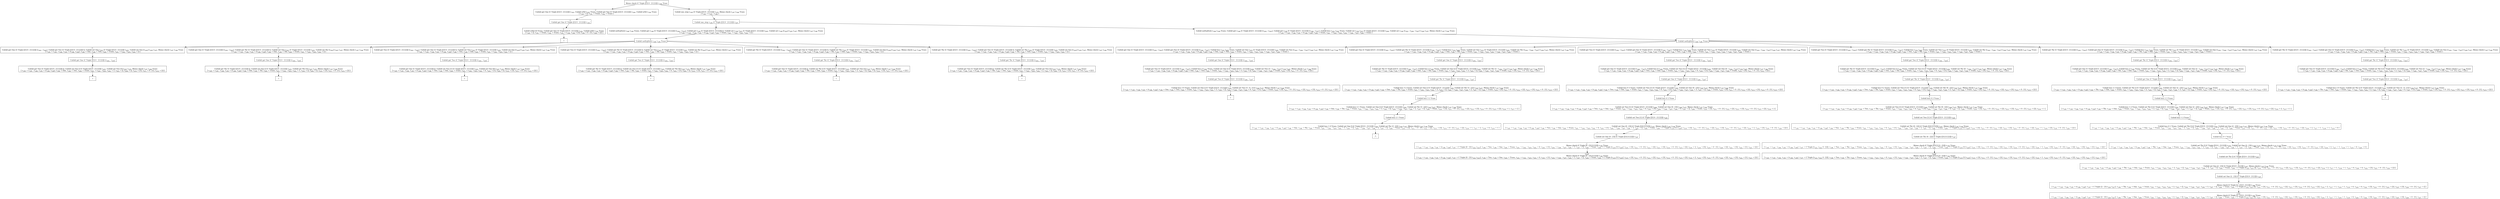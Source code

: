 digraph {
    graph [rankdir=TB
          ,bgcolor=transparent];
    node [shape=box
         ,fillcolor=white
         ,style=filled];
    0 [label=<O <BR/> Memo check (C Triple [[3] 0 : [1] [2]]) v<SUB>165</SUB> Trueo>];
    1 [label=<C <BR/> Unfold get One (C Triple [[3] 0 : [1] [2]]) v<SUB>193</SUB>, Unfold isNil v<SUB>193</SUB> Trueo, Unfold get Two (C Triple [[3] 0 : [1] [2]]) v<SUB>194</SUB>, Unfold isNil v<SUB>194</SUB> Trueo <BR/>  [ v<SUB>165</SUB> &rarr; [], v<SUB>191</SUB> &rarr; Trueo, v<SUB>192</SUB> &rarr; Trueo ] >];
    2 [label=<C <BR/> Unfold one_step v<SUB>195</SUB> (C Triple [[3] 0 : [1] [2]]) v<SUB>197</SUB>, Memo check v<SUB>197</SUB> v<SUB>196</SUB> Trueo <BR/>  [ v<SUB>165</SUB> &rarr; v<SUB>195</SUB> : v<SUB>196</SUB> ] >];
    3 [label=<O <BR/> Unfold get One (C Triple [[3] 0 : [1] [2]]) v<SUB>193</SUB>>];
    4 [label=<C <BR/> Unfold isNil [3] Trueo, Unfold get Two (C Triple [[3] 0 : [1] [2]]) v<SUB>194</SUB>, Unfold isNil v<SUB>194</SUB> Trueo <BR/>  [ v<SUB>165</SUB> &rarr; [], v<SUB>191</SUB> &rarr; Trueo, v<SUB>192</SUB> &rarr; Trueo, v<SUB>193</SUB> &rarr; v<SUB>198</SUB>, v<SUB>198</SUB> &rarr; [3], v<SUB>199</SUB> &rarr; 0 : [1], v<SUB>200</SUB> &rarr; [2] ] >];
    5 [label=<_|_>];
    6 [label=<O <BR/> Unfold one_step v<SUB>195</SUB> (C Triple [[3] 0 : [1] [2]]) v<SUB>197</SUB>>];
    7 [label=<C <BR/> Unfold notEqStick v<SUB>198</SUB> v<SUB>199</SUB> Trueo, Unfold get v<SUB>198</SUB> (C Triple [[3] 0 : [1] [2]]) (v<SUB>202</SUB> : v<SUB>203</SUB>), Unfold get v<SUB>199</SUB> (C Triple [[3] 0 : [1] [2]]) [], Unfold set v<SUB>198</SUB> v<SUB>203</SUB> (C Triple [[3] 0 : [1] [2]]) v<SUB>205</SUB>, Unfold set v<SUB>199</SUB> [v<SUB>202</SUB>] v<SUB>205</SUB> v<SUB>197</SUB>, Memo check v<SUB>197</SUB> v<SUB>196</SUB> Trueo <BR/>  [ v<SUB>165</SUB> &rarr; v<SUB>195</SUB> : v<SUB>196</SUB>, v<SUB>195</SUB> &rarr; (v<SUB>198</SUB>, v<SUB>199</SUB>), v<SUB>200</SUB> &rarr; Trueo, v<SUB>201</SUB> &rarr; v<SUB>202</SUB> : v<SUB>203</SUB>, v<SUB>204</SUB> &rarr; [] ] >];
    8 [label=<C <BR/> Unfold notEqStick v<SUB>198</SUB> v<SUB>199</SUB> Trueo, Unfold get v<SUB>198</SUB> (C Triple [[3] 0 : [1] [2]]) (v<SUB>202</SUB> : v<SUB>203</SUB>), Unfold get v<SUB>199</SUB> (C Triple [[3] 0 : [1] [2]]) (v<SUB>206</SUB> : v<SUB>207</SUB>), Unfold less v<SUB>202</SUB> v<SUB>206</SUB> Trueo, Unfold set v<SUB>198</SUB> v<SUB>203</SUB> (C Triple [[3] 0 : [1] [2]]) v<SUB>209</SUB>, Unfold set v<SUB>199</SUB> (v<SUB>202</SUB> : v<SUB>206</SUB> : v<SUB>207</SUB>) v<SUB>209</SUB> v<SUB>197</SUB>, Memo check v<SUB>197</SUB> v<SUB>196</SUB> Trueo <BR/>  [ v<SUB>165</SUB> &rarr; v<SUB>195</SUB> : v<SUB>196</SUB>, v<SUB>195</SUB> &rarr; (v<SUB>198</SUB>, v<SUB>199</SUB>), v<SUB>200</SUB> &rarr; Trueo, v<SUB>201</SUB> &rarr; v<SUB>202</SUB> : v<SUB>203</SUB>, v<SUB>204</SUB> &rarr; v<SUB>206</SUB> : v<SUB>207</SUB>, v<SUB>208</SUB> &rarr; Trueo ] >];
    9 [label=<O <BR/> Unfold notEqStick v<SUB>198</SUB> v<SUB>199</SUB> Trueo>];
    10 [label=<C <BR/> Unfold get One (C Triple [[3] 0 : [1] [2]]) (v<SUB>202</SUB> : v<SUB>203</SUB>), Unfold get Two (C Triple [[3] 0 : [1] [2]]) [], Unfold set One v<SUB>203</SUB> (C Triple [[3] 0 : [1] [2]]) v<SUB>205</SUB>, Unfold set Two [v<SUB>202</SUB>] v<SUB>205</SUB> v<SUB>197</SUB>, Memo check v<SUB>197</SUB> v<SUB>196</SUB> Trueo <BR/>  [ v<SUB>165</SUB> &rarr; v<SUB>195</SUB> : v<SUB>196</SUB>, v<SUB>195</SUB> &rarr; (v<SUB>198</SUB>, v<SUB>199</SUB>), v<SUB>198</SUB> &rarr; One, v<SUB>199</SUB> &rarr; Two, v<SUB>200</SUB> &rarr; Trueo, v<SUB>201</SUB> &rarr; v<SUB>202</SUB> : v<SUB>203</SUB>, v<SUB>204</SUB> &rarr; [] ] >];
    11 [label=<C <BR/> Unfold get One (C Triple [[3] 0 : [1] [2]]) (v<SUB>202</SUB> : v<SUB>203</SUB>), Unfold get Thr (C Triple [[3] 0 : [1] [2]]) [], Unfold set One v<SUB>203</SUB> (C Triple [[3] 0 : [1] [2]]) v<SUB>205</SUB>, Unfold set Thr [v<SUB>202</SUB>] v<SUB>205</SUB> v<SUB>197</SUB>, Memo check v<SUB>197</SUB> v<SUB>196</SUB> Trueo <BR/>  [ v<SUB>165</SUB> &rarr; v<SUB>195</SUB> : v<SUB>196</SUB>, v<SUB>195</SUB> &rarr; (v<SUB>198</SUB>, v<SUB>199</SUB>), v<SUB>198</SUB> &rarr; One, v<SUB>199</SUB> &rarr; Thr, v<SUB>200</SUB> &rarr; Trueo, v<SUB>201</SUB> &rarr; v<SUB>202</SUB> : v<SUB>203</SUB>, v<SUB>204</SUB> &rarr; [] ] >];
    12 [label=<C <BR/> Unfold get Two (C Triple [[3] 0 : [1] [2]]) (v<SUB>202</SUB> : v<SUB>203</SUB>), Unfold get One (C Triple [[3] 0 : [1] [2]]) [], Unfold set Two v<SUB>203</SUB> (C Triple [[3] 0 : [1] [2]]) v<SUB>205</SUB>, Unfold set One [v<SUB>202</SUB>] v<SUB>205</SUB> v<SUB>197</SUB>, Memo check v<SUB>197</SUB> v<SUB>196</SUB> Trueo <BR/>  [ v<SUB>165</SUB> &rarr; v<SUB>195</SUB> : v<SUB>196</SUB>, v<SUB>195</SUB> &rarr; (v<SUB>198</SUB>, v<SUB>199</SUB>), v<SUB>198</SUB> &rarr; Two, v<SUB>199</SUB> &rarr; One, v<SUB>200</SUB> &rarr; Trueo, v<SUB>201</SUB> &rarr; v<SUB>202</SUB> : v<SUB>203</SUB>, v<SUB>204</SUB> &rarr; [] ] >];
    13 [label=<C <BR/> Unfold get Two (C Triple [[3] 0 : [1] [2]]) (v<SUB>202</SUB> : v<SUB>203</SUB>), Unfold get Thr (C Triple [[3] 0 : [1] [2]]) [], Unfold set Two v<SUB>203</SUB> (C Triple [[3] 0 : [1] [2]]) v<SUB>205</SUB>, Unfold set Thr [v<SUB>202</SUB>] v<SUB>205</SUB> v<SUB>197</SUB>, Memo check v<SUB>197</SUB> v<SUB>196</SUB> Trueo <BR/>  [ v<SUB>165</SUB> &rarr; v<SUB>195</SUB> : v<SUB>196</SUB>, v<SUB>195</SUB> &rarr; (v<SUB>198</SUB>, v<SUB>199</SUB>), v<SUB>198</SUB> &rarr; Two, v<SUB>199</SUB> &rarr; Thr, v<SUB>200</SUB> &rarr; Trueo, v<SUB>201</SUB> &rarr; v<SUB>202</SUB> : v<SUB>203</SUB>, v<SUB>204</SUB> &rarr; [] ] >];
    14 [label=<C <BR/> Unfold get Thr (C Triple [[3] 0 : [1] [2]]) (v<SUB>202</SUB> : v<SUB>203</SUB>), Unfold get One (C Triple [[3] 0 : [1] [2]]) [], Unfold set Thr v<SUB>203</SUB> (C Triple [[3] 0 : [1] [2]]) v<SUB>205</SUB>, Unfold set One [v<SUB>202</SUB>] v<SUB>205</SUB> v<SUB>197</SUB>, Memo check v<SUB>197</SUB> v<SUB>196</SUB> Trueo <BR/>  [ v<SUB>165</SUB> &rarr; v<SUB>195</SUB> : v<SUB>196</SUB>, v<SUB>195</SUB> &rarr; (v<SUB>198</SUB>, v<SUB>199</SUB>), v<SUB>198</SUB> &rarr; Thr, v<SUB>199</SUB> &rarr; One, v<SUB>200</SUB> &rarr; Trueo, v<SUB>201</SUB> &rarr; v<SUB>202</SUB> : v<SUB>203</SUB>, v<SUB>204</SUB> &rarr; [] ] >];
    15 [label=<C <BR/> Unfold get Thr (C Triple [[3] 0 : [1] [2]]) (v<SUB>202</SUB> : v<SUB>203</SUB>), Unfold get Two (C Triple [[3] 0 : [1] [2]]) [], Unfold set Thr v<SUB>203</SUB> (C Triple [[3] 0 : [1] [2]]) v<SUB>205</SUB>, Unfold set Two [v<SUB>202</SUB>] v<SUB>205</SUB> v<SUB>197</SUB>, Memo check v<SUB>197</SUB> v<SUB>196</SUB> Trueo <BR/>  [ v<SUB>165</SUB> &rarr; v<SUB>195</SUB> : v<SUB>196</SUB>, v<SUB>195</SUB> &rarr; (v<SUB>198</SUB>, v<SUB>199</SUB>), v<SUB>198</SUB> &rarr; Thr, v<SUB>199</SUB> &rarr; Two, v<SUB>200</SUB> &rarr; Trueo, v<SUB>201</SUB> &rarr; v<SUB>202</SUB> : v<SUB>203</SUB>, v<SUB>204</SUB> &rarr; [] ] >];
    16 [label=<O <BR/> Unfold get One (C Triple [[3] 0 : [1] [2]]) (v<SUB>202</SUB> : v<SUB>203</SUB>)>];
    17 [label=<C <BR/> Unfold get Two (C Triple [[3] 0 : [1] [2]]) [], Unfold set One [] (C Triple [[3] 0 : [1] [2]]) v<SUB>205</SUB>, Unfold set Two [3] v<SUB>205</SUB> v<SUB>197</SUB>, Memo check v<SUB>197</SUB> v<SUB>196</SUB> Trueo <BR/>  [ v<SUB>165</SUB> &rarr; v<SUB>195</SUB> : v<SUB>196</SUB>, v<SUB>195</SUB> &rarr; (v<SUB>198</SUB>, v<SUB>199</SUB>), v<SUB>198</SUB> &rarr; One, v<SUB>199</SUB> &rarr; Two, v<SUB>200</SUB> &rarr; Trueo, v<SUB>201</SUB> &rarr; v<SUB>202</SUB> : v<SUB>203</SUB>, v<SUB>202</SUB> &rarr; 3, v<SUB>203</SUB> &rarr; [], v<SUB>204</SUB> &rarr; [], v<SUB>210</SUB> &rarr; [3], v<SUB>211</SUB> &rarr; 0 : [1], v<SUB>212</SUB> &rarr; [2] ] >];
    18 [label=<_|_>];
    19 [label=<O <BR/> Unfold get One (C Triple [[3] 0 : [1] [2]]) (v<SUB>202</SUB> : v<SUB>203</SUB>)>];
    20 [label=<C <BR/> Unfold get Thr (C Triple [[3] 0 : [1] [2]]) [], Unfold set One [] (C Triple [[3] 0 : [1] [2]]) v<SUB>205</SUB>, Unfold set Thr [3] v<SUB>205</SUB> v<SUB>197</SUB>, Memo check v<SUB>197</SUB> v<SUB>196</SUB> Trueo <BR/>  [ v<SUB>165</SUB> &rarr; v<SUB>195</SUB> : v<SUB>196</SUB>, v<SUB>195</SUB> &rarr; (v<SUB>198</SUB>, v<SUB>199</SUB>), v<SUB>198</SUB> &rarr; One, v<SUB>199</SUB> &rarr; Thr, v<SUB>200</SUB> &rarr; Trueo, v<SUB>201</SUB> &rarr; v<SUB>202</SUB> : v<SUB>203</SUB>, v<SUB>202</SUB> &rarr; 3, v<SUB>203</SUB> &rarr; [], v<SUB>204</SUB> &rarr; [], v<SUB>210</SUB> &rarr; [3], v<SUB>211</SUB> &rarr; 0 : [1], v<SUB>212</SUB> &rarr; [2] ] >];
    21 [label=<_|_>];
    22 [label=<O <BR/> Unfold get Two (C Triple [[3] 0 : [1] [2]]) (v<SUB>202</SUB> : v<SUB>203</SUB>)>];
    23 [label=<C <BR/> Unfold get One (C Triple [[3] 0 : [1] [2]]) [], Unfold set Two [1] (C Triple [[3] 0 : [1] [2]]) v<SUB>205</SUB>, Unfold set One [0] v<SUB>205</SUB> v<SUB>197</SUB>, Memo check v<SUB>197</SUB> v<SUB>196</SUB> Trueo <BR/>  [ v<SUB>165</SUB> &rarr; v<SUB>195</SUB> : v<SUB>196</SUB>, v<SUB>195</SUB> &rarr; (v<SUB>198</SUB>, v<SUB>199</SUB>), v<SUB>198</SUB> &rarr; Two, v<SUB>199</SUB> &rarr; One, v<SUB>200</SUB> &rarr; Trueo, v<SUB>201</SUB> &rarr; v<SUB>202</SUB> : v<SUB>203</SUB>, v<SUB>202</SUB> &rarr; 0, v<SUB>203</SUB> &rarr; [1], v<SUB>204</SUB> &rarr; [], v<SUB>210</SUB> &rarr; [3], v<SUB>211</SUB> &rarr; 0 : [1], v<SUB>212</SUB> &rarr; [2] ] >];
    24 [label=<_|_>];
    25 [label=<O <BR/> Unfold get Two (C Triple [[3] 0 : [1] [2]]) (v<SUB>202</SUB> : v<SUB>203</SUB>)>];
    26 [label=<C <BR/> Unfold get Thr (C Triple [[3] 0 : [1] [2]]) [], Unfold set Two [1] (C Triple [[3] 0 : [1] [2]]) v<SUB>205</SUB>, Unfold set Thr [0] v<SUB>205</SUB> v<SUB>197</SUB>, Memo check v<SUB>197</SUB> v<SUB>196</SUB> Trueo <BR/>  [ v<SUB>165</SUB> &rarr; v<SUB>195</SUB> : v<SUB>196</SUB>, v<SUB>195</SUB> &rarr; (v<SUB>198</SUB>, v<SUB>199</SUB>), v<SUB>198</SUB> &rarr; Two, v<SUB>199</SUB> &rarr; Thr, v<SUB>200</SUB> &rarr; Trueo, v<SUB>201</SUB> &rarr; v<SUB>202</SUB> : v<SUB>203</SUB>, v<SUB>202</SUB> &rarr; 0, v<SUB>203</SUB> &rarr; [1], v<SUB>204</SUB> &rarr; [], v<SUB>210</SUB> &rarr; [3], v<SUB>211</SUB> &rarr; 0 : [1], v<SUB>212</SUB> &rarr; [2] ] >];
    27 [label=<_|_>];
    28 [label=<O <BR/> Unfold get Thr (C Triple [[3] 0 : [1] [2]]) (v<SUB>202</SUB> : v<SUB>203</SUB>)>];
    29 [label=<C <BR/> Unfold get One (C Triple [[3] 0 : [1] [2]]) [], Unfold set Thr [] (C Triple [[3] 0 : [1] [2]]) v<SUB>205</SUB>, Unfold set One [2] v<SUB>205</SUB> v<SUB>197</SUB>, Memo check v<SUB>197</SUB> v<SUB>196</SUB> Trueo <BR/>  [ v<SUB>165</SUB> &rarr; v<SUB>195</SUB> : v<SUB>196</SUB>, v<SUB>195</SUB> &rarr; (v<SUB>198</SUB>, v<SUB>199</SUB>), v<SUB>198</SUB> &rarr; Thr, v<SUB>199</SUB> &rarr; One, v<SUB>200</SUB> &rarr; Trueo, v<SUB>201</SUB> &rarr; v<SUB>202</SUB> : v<SUB>203</SUB>, v<SUB>202</SUB> &rarr; 2, v<SUB>203</SUB> &rarr; [], v<SUB>204</SUB> &rarr; [], v<SUB>210</SUB> &rarr; [3], v<SUB>211</SUB> &rarr; 0 : [1], v<SUB>212</SUB> &rarr; [2] ] >];
    30 [label=<_|_>];
    31 [label=<O <BR/> Unfold get Thr (C Triple [[3] 0 : [1] [2]]) (v<SUB>202</SUB> : v<SUB>203</SUB>)>];
    32 [label=<C <BR/> Unfold get Two (C Triple [[3] 0 : [1] [2]]) [], Unfold set Thr [] (C Triple [[3] 0 : [1] [2]]) v<SUB>205</SUB>, Unfold set Two [2] v<SUB>205</SUB> v<SUB>197</SUB>, Memo check v<SUB>197</SUB> v<SUB>196</SUB> Trueo <BR/>  [ v<SUB>165</SUB> &rarr; v<SUB>195</SUB> : v<SUB>196</SUB>, v<SUB>195</SUB> &rarr; (v<SUB>198</SUB>, v<SUB>199</SUB>), v<SUB>198</SUB> &rarr; Thr, v<SUB>199</SUB> &rarr; Two, v<SUB>200</SUB> &rarr; Trueo, v<SUB>201</SUB> &rarr; v<SUB>202</SUB> : v<SUB>203</SUB>, v<SUB>202</SUB> &rarr; 2, v<SUB>203</SUB> &rarr; [], v<SUB>204</SUB> &rarr; [], v<SUB>210</SUB> &rarr; [3], v<SUB>211</SUB> &rarr; 0 : [1], v<SUB>212</SUB> &rarr; [2] ] >];
    33 [label=<_|_>];
    34 [label=<O <BR/> Unfold notEqStick v<SUB>198</SUB> v<SUB>199</SUB> Trueo>];
    35 [label=<C <BR/> Unfold get One (C Triple [[3] 0 : [1] [2]]) (v<SUB>202</SUB> : v<SUB>203</SUB>), Unfold get Two (C Triple [[3] 0 : [1] [2]]) (v<SUB>206</SUB> : v<SUB>207</SUB>), Unfold less v<SUB>202</SUB> v<SUB>206</SUB> Trueo, Unfold set One v<SUB>203</SUB> (C Triple [[3] 0 : [1] [2]]) v<SUB>209</SUB>, Unfold set Two (v<SUB>202</SUB> : v<SUB>206</SUB> : v<SUB>207</SUB>) v<SUB>209</SUB> v<SUB>197</SUB>, Memo check v<SUB>197</SUB> v<SUB>196</SUB> Trueo <BR/>  [ v<SUB>165</SUB> &rarr; v<SUB>195</SUB> : v<SUB>196</SUB>, v<SUB>195</SUB> &rarr; (v<SUB>198</SUB>, v<SUB>199</SUB>), v<SUB>198</SUB> &rarr; One, v<SUB>199</SUB> &rarr; Two, v<SUB>200</SUB> &rarr; Trueo, v<SUB>201</SUB> &rarr; v<SUB>202</SUB> : v<SUB>203</SUB>, v<SUB>204</SUB> &rarr; v<SUB>206</SUB> : v<SUB>207</SUB>, v<SUB>208</SUB> &rarr; Trueo ] >];
    36 [label=<C <BR/> Unfold get One (C Triple [[3] 0 : [1] [2]]) (v<SUB>202</SUB> : v<SUB>203</SUB>), Unfold get Thr (C Triple [[3] 0 : [1] [2]]) (v<SUB>206</SUB> : v<SUB>207</SUB>), Unfold less v<SUB>202</SUB> v<SUB>206</SUB> Trueo, Unfold set One v<SUB>203</SUB> (C Triple [[3] 0 : [1] [2]]) v<SUB>209</SUB>, Unfold set Thr (v<SUB>202</SUB> : v<SUB>206</SUB> : v<SUB>207</SUB>) v<SUB>209</SUB> v<SUB>197</SUB>, Memo check v<SUB>197</SUB> v<SUB>196</SUB> Trueo <BR/>  [ v<SUB>165</SUB> &rarr; v<SUB>195</SUB> : v<SUB>196</SUB>, v<SUB>195</SUB> &rarr; (v<SUB>198</SUB>, v<SUB>199</SUB>), v<SUB>198</SUB> &rarr; One, v<SUB>199</SUB> &rarr; Thr, v<SUB>200</SUB> &rarr; Trueo, v<SUB>201</SUB> &rarr; v<SUB>202</SUB> : v<SUB>203</SUB>, v<SUB>204</SUB> &rarr; v<SUB>206</SUB> : v<SUB>207</SUB>, v<SUB>208</SUB> &rarr; Trueo ] >];
    37 [label=<C <BR/> Unfold get Two (C Triple [[3] 0 : [1] [2]]) (v<SUB>202</SUB> : v<SUB>203</SUB>), Unfold get One (C Triple [[3] 0 : [1] [2]]) (v<SUB>206</SUB> : v<SUB>207</SUB>), Unfold less v<SUB>202</SUB> v<SUB>206</SUB> Trueo, Unfold set Two v<SUB>203</SUB> (C Triple [[3] 0 : [1] [2]]) v<SUB>209</SUB>, Unfold set One (v<SUB>202</SUB> : v<SUB>206</SUB> : v<SUB>207</SUB>) v<SUB>209</SUB> v<SUB>197</SUB>, Memo check v<SUB>197</SUB> v<SUB>196</SUB> Trueo <BR/>  [ v<SUB>165</SUB> &rarr; v<SUB>195</SUB> : v<SUB>196</SUB>, v<SUB>195</SUB> &rarr; (v<SUB>198</SUB>, v<SUB>199</SUB>), v<SUB>198</SUB> &rarr; Two, v<SUB>199</SUB> &rarr; One, v<SUB>200</SUB> &rarr; Trueo, v<SUB>201</SUB> &rarr; v<SUB>202</SUB> : v<SUB>203</SUB>, v<SUB>204</SUB> &rarr; v<SUB>206</SUB> : v<SUB>207</SUB>, v<SUB>208</SUB> &rarr; Trueo ] >];
    38 [label=<C <BR/> Unfold get Two (C Triple [[3] 0 : [1] [2]]) (v<SUB>202</SUB> : v<SUB>203</SUB>), Unfold get Thr (C Triple [[3] 0 : [1] [2]]) (v<SUB>206</SUB> : v<SUB>207</SUB>), Unfold less v<SUB>202</SUB> v<SUB>206</SUB> Trueo, Unfold set Two v<SUB>203</SUB> (C Triple [[3] 0 : [1] [2]]) v<SUB>209</SUB>, Unfold set Thr (v<SUB>202</SUB> : v<SUB>206</SUB> : v<SUB>207</SUB>) v<SUB>209</SUB> v<SUB>197</SUB>, Memo check v<SUB>197</SUB> v<SUB>196</SUB> Trueo <BR/>  [ v<SUB>165</SUB> &rarr; v<SUB>195</SUB> : v<SUB>196</SUB>, v<SUB>195</SUB> &rarr; (v<SUB>198</SUB>, v<SUB>199</SUB>), v<SUB>198</SUB> &rarr; Two, v<SUB>199</SUB> &rarr; Thr, v<SUB>200</SUB> &rarr; Trueo, v<SUB>201</SUB> &rarr; v<SUB>202</SUB> : v<SUB>203</SUB>, v<SUB>204</SUB> &rarr; v<SUB>206</SUB> : v<SUB>207</SUB>, v<SUB>208</SUB> &rarr; Trueo ] >];
    39 [label=<C <BR/> Unfold get Thr (C Triple [[3] 0 : [1] [2]]) (v<SUB>202</SUB> : v<SUB>203</SUB>), Unfold get One (C Triple [[3] 0 : [1] [2]]) (v<SUB>206</SUB> : v<SUB>207</SUB>), Unfold less v<SUB>202</SUB> v<SUB>206</SUB> Trueo, Unfold set Thr v<SUB>203</SUB> (C Triple [[3] 0 : [1] [2]]) v<SUB>209</SUB>, Unfold set One (v<SUB>202</SUB> : v<SUB>206</SUB> : v<SUB>207</SUB>) v<SUB>209</SUB> v<SUB>197</SUB>, Memo check v<SUB>197</SUB> v<SUB>196</SUB> Trueo <BR/>  [ v<SUB>165</SUB> &rarr; v<SUB>195</SUB> : v<SUB>196</SUB>, v<SUB>195</SUB> &rarr; (v<SUB>198</SUB>, v<SUB>199</SUB>), v<SUB>198</SUB> &rarr; Thr, v<SUB>199</SUB> &rarr; One, v<SUB>200</SUB> &rarr; Trueo, v<SUB>201</SUB> &rarr; v<SUB>202</SUB> : v<SUB>203</SUB>, v<SUB>204</SUB> &rarr; v<SUB>206</SUB> : v<SUB>207</SUB>, v<SUB>208</SUB> &rarr; Trueo ] >];
    40 [label=<C <BR/> Unfold get Thr (C Triple [[3] 0 : [1] [2]]) (v<SUB>202</SUB> : v<SUB>203</SUB>), Unfold get Two (C Triple [[3] 0 : [1] [2]]) (v<SUB>206</SUB> : v<SUB>207</SUB>), Unfold less v<SUB>202</SUB> v<SUB>206</SUB> Trueo, Unfold set Thr v<SUB>203</SUB> (C Triple [[3] 0 : [1] [2]]) v<SUB>209</SUB>, Unfold set Two (v<SUB>202</SUB> : v<SUB>206</SUB> : v<SUB>207</SUB>) v<SUB>209</SUB> v<SUB>197</SUB>, Memo check v<SUB>197</SUB> v<SUB>196</SUB> Trueo <BR/>  [ v<SUB>165</SUB> &rarr; v<SUB>195</SUB> : v<SUB>196</SUB>, v<SUB>195</SUB> &rarr; (v<SUB>198</SUB>, v<SUB>199</SUB>), v<SUB>198</SUB> &rarr; Thr, v<SUB>199</SUB> &rarr; Two, v<SUB>200</SUB> &rarr; Trueo, v<SUB>201</SUB> &rarr; v<SUB>202</SUB> : v<SUB>203</SUB>, v<SUB>204</SUB> &rarr; v<SUB>206</SUB> : v<SUB>207</SUB>, v<SUB>208</SUB> &rarr; Trueo ] >];
    41 [label=<O <BR/> Unfold get One (C Triple [[3] 0 : [1] [2]]) (v<SUB>202</SUB> : v<SUB>203</SUB>)>];
    42 [label=<C <BR/> Unfold get Two (C Triple [[3] 0 : [1] [2]]) (v<SUB>206</SUB> : v<SUB>207</SUB>), Unfold less 3 v<SUB>206</SUB> Trueo, Unfold set One [] (C Triple [[3] 0 : [1] [2]]) v<SUB>209</SUB>, Unfold set Two (3 : v<SUB>206</SUB> : v<SUB>207</SUB>) v<SUB>209</SUB> v<SUB>197</SUB>, Memo check v<SUB>197</SUB> v<SUB>196</SUB> Trueo <BR/>  [ v<SUB>165</SUB> &rarr; v<SUB>195</SUB> : v<SUB>196</SUB>, v<SUB>195</SUB> &rarr; (v<SUB>198</SUB>, v<SUB>199</SUB>), v<SUB>198</SUB> &rarr; One, v<SUB>199</SUB> &rarr; Two, v<SUB>200</SUB> &rarr; Trueo, v<SUB>201</SUB> &rarr; v<SUB>202</SUB> : v<SUB>203</SUB>, v<SUB>202</SUB> &rarr; 3, v<SUB>203</SUB> &rarr; [], v<SUB>204</SUB> &rarr; v<SUB>206</SUB> : v<SUB>207</SUB>, v<SUB>208</SUB> &rarr; Trueo, v<SUB>210</SUB> &rarr; [3], v<SUB>211</SUB> &rarr; 0 : [1], v<SUB>212</SUB> &rarr; [2] ] >];
    43 [label=<O <BR/> Unfold get Two (C Triple [[3] 0 : [1] [2]]) (v<SUB>206</SUB> : v<SUB>207</SUB>)>];
    44 [label=<C <BR/> Unfold less 3 0 Trueo, Unfold set One [] (C Triple [[3] 0 : [1] [2]]) v<SUB>209</SUB>, Unfold set Two (3 : 0 : [1]) v<SUB>209</SUB> v<SUB>197</SUB>, Memo check v<SUB>197</SUB> v<SUB>196</SUB> Trueo <BR/>  [ v<SUB>165</SUB> &rarr; v<SUB>195</SUB> : v<SUB>196</SUB>, v<SUB>195</SUB> &rarr; (v<SUB>198</SUB>, v<SUB>199</SUB>), v<SUB>198</SUB> &rarr; One, v<SUB>199</SUB> &rarr; Two, v<SUB>200</SUB> &rarr; Trueo, v<SUB>201</SUB> &rarr; v<SUB>202</SUB> : v<SUB>203</SUB>, v<SUB>202</SUB> &rarr; 3, v<SUB>203</SUB> &rarr; [], v<SUB>204</SUB> &rarr; v<SUB>206</SUB> : v<SUB>207</SUB>, v<SUB>206</SUB> &rarr; 0, v<SUB>207</SUB> &rarr; [1], v<SUB>208</SUB> &rarr; Trueo, v<SUB>210</SUB> &rarr; [3], v<SUB>211</SUB> &rarr; 0 : [1], v<SUB>212</SUB> &rarr; [2], v<SUB>213</SUB> &rarr; [3], v<SUB>214</SUB> &rarr; 0 : [1], v<SUB>215</SUB> &rarr; [2] ] >];
    45 [label=<_|_>];
    46 [label=<O <BR/> Unfold get One (C Triple [[3] 0 : [1] [2]]) (v<SUB>202</SUB> : v<SUB>203</SUB>)>];
    47 [label=<C <BR/> Unfold get Thr (C Triple [[3] 0 : [1] [2]]) (v<SUB>206</SUB> : v<SUB>207</SUB>), Unfold less 3 v<SUB>206</SUB> Trueo, Unfold set One [] (C Triple [[3] 0 : [1] [2]]) v<SUB>209</SUB>, Unfold set Thr (3 : v<SUB>206</SUB> : v<SUB>207</SUB>) v<SUB>209</SUB> v<SUB>197</SUB>, Memo check v<SUB>197</SUB> v<SUB>196</SUB> Trueo <BR/>  [ v<SUB>165</SUB> &rarr; v<SUB>195</SUB> : v<SUB>196</SUB>, v<SUB>195</SUB> &rarr; (v<SUB>198</SUB>, v<SUB>199</SUB>), v<SUB>198</SUB> &rarr; One, v<SUB>199</SUB> &rarr; Thr, v<SUB>200</SUB> &rarr; Trueo, v<SUB>201</SUB> &rarr; v<SUB>202</SUB> : v<SUB>203</SUB>, v<SUB>202</SUB> &rarr; 3, v<SUB>203</SUB> &rarr; [], v<SUB>204</SUB> &rarr; v<SUB>206</SUB> : v<SUB>207</SUB>, v<SUB>208</SUB> &rarr; Trueo, v<SUB>210</SUB> &rarr; [3], v<SUB>211</SUB> &rarr; 0 : [1], v<SUB>212</SUB> &rarr; [2] ] >];
    48 [label=<O <BR/> Unfold get Thr (C Triple [[3] 0 : [1] [2]]) (v<SUB>206</SUB> : v<SUB>207</SUB>)>];
    49 [label=<C <BR/> Unfold less 3 2 Trueo, Unfold set One [] (C Triple [[3] 0 : [1] [2]]) v<SUB>209</SUB>, Unfold set Thr (3 : [2]) v<SUB>209</SUB> v<SUB>197</SUB>, Memo check v<SUB>197</SUB> v<SUB>196</SUB> Trueo <BR/>  [ v<SUB>165</SUB> &rarr; v<SUB>195</SUB> : v<SUB>196</SUB>, v<SUB>195</SUB> &rarr; (v<SUB>198</SUB>, v<SUB>199</SUB>), v<SUB>198</SUB> &rarr; One, v<SUB>199</SUB> &rarr; Thr, v<SUB>200</SUB> &rarr; Trueo, v<SUB>201</SUB> &rarr; v<SUB>202</SUB> : v<SUB>203</SUB>, v<SUB>202</SUB> &rarr; 3, v<SUB>203</SUB> &rarr; [], v<SUB>204</SUB> &rarr; v<SUB>206</SUB> : v<SUB>207</SUB>, v<SUB>206</SUB> &rarr; 2, v<SUB>207</SUB> &rarr; [], v<SUB>208</SUB> &rarr; Trueo, v<SUB>210</SUB> &rarr; [3], v<SUB>211</SUB> &rarr; 0 : [1], v<SUB>212</SUB> &rarr; [2], v<SUB>213</SUB> &rarr; [3], v<SUB>214</SUB> &rarr; 0 : [1], v<SUB>215</SUB> &rarr; [2] ] >];
    50 [label=<O <BR/> Unfold less 3 2 Trueo>];
    51 [label=<C <BR/> Unfold less 2 1 Trueo, Unfold set One [] (C Triple [[3] 0 : [1] [2]]) v<SUB>209</SUB>, Unfold set Thr (3 : [2]) v<SUB>209</SUB> v<SUB>197</SUB>, Memo check v<SUB>197</SUB> v<SUB>196</SUB> Trueo <BR/>  [ v<SUB>165</SUB> &rarr; v<SUB>195</SUB> : v<SUB>196</SUB>, v<SUB>195</SUB> &rarr; (v<SUB>198</SUB>, v<SUB>199</SUB>), v<SUB>198</SUB> &rarr; One, v<SUB>199</SUB> &rarr; Thr, v<SUB>200</SUB> &rarr; Trueo, v<SUB>201</SUB> &rarr; v<SUB>202</SUB> : v<SUB>203</SUB>, v<SUB>202</SUB> &rarr; 3, v<SUB>203</SUB> &rarr; [], v<SUB>204</SUB> &rarr; v<SUB>206</SUB> : v<SUB>207</SUB>, v<SUB>206</SUB> &rarr; 2, v<SUB>207</SUB> &rarr; [], v<SUB>208</SUB> &rarr; Trueo, v<SUB>210</SUB> &rarr; [3], v<SUB>211</SUB> &rarr; 0 : [1], v<SUB>212</SUB> &rarr; [2], v<SUB>213</SUB> &rarr; [3], v<SUB>214</SUB> &rarr; 0 : [1], v<SUB>215</SUB> &rarr; [2], v<SUB>216</SUB> &rarr; 1, v<SUB>217</SUB> &rarr; 2 ] >];
    52 [label=<O <BR/> Unfold less 2 1 Trueo>];
    53 [label=<C <BR/> Unfold less 1 0 Trueo, Unfold set One [] (C Triple [[3] 0 : [1] [2]]) v<SUB>209</SUB>, Unfold set Thr (3 : [2]) v<SUB>209</SUB> v<SUB>197</SUB>, Memo check v<SUB>197</SUB> v<SUB>196</SUB> Trueo <BR/>  [ v<SUB>165</SUB> &rarr; v<SUB>195</SUB> : v<SUB>196</SUB>, v<SUB>195</SUB> &rarr; (v<SUB>198</SUB>, v<SUB>199</SUB>), v<SUB>198</SUB> &rarr; One, v<SUB>199</SUB> &rarr; Thr, v<SUB>200</SUB> &rarr; Trueo, v<SUB>201</SUB> &rarr; v<SUB>202</SUB> : v<SUB>203</SUB>, v<SUB>202</SUB> &rarr; 3, v<SUB>203</SUB> &rarr; [], v<SUB>204</SUB> &rarr; v<SUB>206</SUB> : v<SUB>207</SUB>, v<SUB>206</SUB> &rarr; 2, v<SUB>207</SUB> &rarr; [], v<SUB>208</SUB> &rarr; Trueo, v<SUB>210</SUB> &rarr; [3], v<SUB>211</SUB> &rarr; 0 : [1], v<SUB>212</SUB> &rarr; [2], v<SUB>213</SUB> &rarr; [3], v<SUB>214</SUB> &rarr; 0 : [1], v<SUB>215</SUB> &rarr; [2], v<SUB>216</SUB> &rarr; 1, v<SUB>217</SUB> &rarr; 2, v<SUB>218</SUB> &rarr; 0, v<SUB>219</SUB> &rarr; 1 ] >];
    54 [label=<_|_>];
    55 [label=<O <BR/> Unfold get Two (C Triple [[3] 0 : [1] [2]]) (v<SUB>202</SUB> : v<SUB>203</SUB>)>];
    56 [label=<C <BR/> Unfold get One (C Triple [[3] 0 : [1] [2]]) (v<SUB>206</SUB> : v<SUB>207</SUB>), Unfold less 0 v<SUB>206</SUB> Trueo, Unfold set Two [1] (C Triple [[3] 0 : [1] [2]]) v<SUB>209</SUB>, Unfold set One (0 : v<SUB>206</SUB> : v<SUB>207</SUB>) v<SUB>209</SUB> v<SUB>197</SUB>, Memo check v<SUB>197</SUB> v<SUB>196</SUB> Trueo <BR/>  [ v<SUB>165</SUB> &rarr; v<SUB>195</SUB> : v<SUB>196</SUB>, v<SUB>195</SUB> &rarr; (v<SUB>198</SUB>, v<SUB>199</SUB>), v<SUB>198</SUB> &rarr; Two, v<SUB>199</SUB> &rarr; One, v<SUB>200</SUB> &rarr; Trueo, v<SUB>201</SUB> &rarr; v<SUB>202</SUB> : v<SUB>203</SUB>, v<SUB>202</SUB> &rarr; 0, v<SUB>203</SUB> &rarr; [1], v<SUB>204</SUB> &rarr; v<SUB>206</SUB> : v<SUB>207</SUB>, v<SUB>208</SUB> &rarr; Trueo, v<SUB>210</SUB> &rarr; [3], v<SUB>211</SUB> &rarr; 0 : [1], v<SUB>212</SUB> &rarr; [2] ] >];
    57 [label=<O <BR/> Unfold get One (C Triple [[3] 0 : [1] [2]]) (v<SUB>206</SUB> : v<SUB>207</SUB>)>];
    58 [label=<C <BR/> Unfold less 0 3 Trueo, Unfold set Two [1] (C Triple [[3] 0 : [1] [2]]) v<SUB>209</SUB>, Unfold set One (0 : [3]) v<SUB>209</SUB> v<SUB>197</SUB>, Memo check v<SUB>197</SUB> v<SUB>196</SUB> Trueo <BR/>  [ v<SUB>165</SUB> &rarr; v<SUB>195</SUB> : v<SUB>196</SUB>, v<SUB>195</SUB> &rarr; (v<SUB>198</SUB>, v<SUB>199</SUB>), v<SUB>198</SUB> &rarr; Two, v<SUB>199</SUB> &rarr; One, v<SUB>200</SUB> &rarr; Trueo, v<SUB>201</SUB> &rarr; v<SUB>202</SUB> : v<SUB>203</SUB>, v<SUB>202</SUB> &rarr; 0, v<SUB>203</SUB> &rarr; [1], v<SUB>204</SUB> &rarr; v<SUB>206</SUB> : v<SUB>207</SUB>, v<SUB>206</SUB> &rarr; 3, v<SUB>207</SUB> &rarr; [], v<SUB>208</SUB> &rarr; Trueo, v<SUB>210</SUB> &rarr; [3], v<SUB>211</SUB> &rarr; 0 : [1], v<SUB>212</SUB> &rarr; [2], v<SUB>213</SUB> &rarr; [3], v<SUB>214</SUB> &rarr; 0 : [1], v<SUB>215</SUB> &rarr; [2] ] >];
    59 [label=<O <BR/> Unfold less 0 3 Trueo>];
    60 [label=<C <BR/> Unfold set Two [1] (C Triple [[3] 0 : [1] [2]]) v<SUB>209</SUB>, Unfold set One (0 : [3]) v<SUB>209</SUB> v<SUB>197</SUB>, Memo check v<SUB>197</SUB> v<SUB>196</SUB> Trueo <BR/>  [ v<SUB>165</SUB> &rarr; v<SUB>195</SUB> : v<SUB>196</SUB>, v<SUB>195</SUB> &rarr; (v<SUB>198</SUB>, v<SUB>199</SUB>), v<SUB>198</SUB> &rarr; Two, v<SUB>199</SUB> &rarr; One, v<SUB>200</SUB> &rarr; Trueo, v<SUB>201</SUB> &rarr; v<SUB>202</SUB> : v<SUB>203</SUB>, v<SUB>202</SUB> &rarr; 0, v<SUB>203</SUB> &rarr; [1], v<SUB>204</SUB> &rarr; v<SUB>206</SUB> : v<SUB>207</SUB>, v<SUB>206</SUB> &rarr; 3, v<SUB>207</SUB> &rarr; [], v<SUB>208</SUB> &rarr; Trueo, v<SUB>210</SUB> &rarr; [3], v<SUB>211</SUB> &rarr; 0 : [1], v<SUB>212</SUB> &rarr; [2], v<SUB>213</SUB> &rarr; [3], v<SUB>214</SUB> &rarr; 0 : [1], v<SUB>215</SUB> &rarr; [2], v<SUB>216</SUB> &rarr; 2 ] >];
    61 [label=<O <BR/> Unfold set Two [1] (C Triple [[3] 0 : [1] [2]]) v<SUB>209</SUB>>];
    62 [label=<C <BR/> Unfold set One (0 : [3]) (C Triple [[3] [1] [2]]) v<SUB>197</SUB>, Memo check v<SUB>197</SUB> v<SUB>196</SUB> Trueo <BR/>  [ v<SUB>165</SUB> &rarr; v<SUB>195</SUB> : v<SUB>196</SUB>, v<SUB>195</SUB> &rarr; (v<SUB>198</SUB>, v<SUB>199</SUB>), v<SUB>198</SUB> &rarr; Two, v<SUB>199</SUB> &rarr; One, v<SUB>200</SUB> &rarr; Trueo, v<SUB>201</SUB> &rarr; v<SUB>202</SUB> : v<SUB>203</SUB>, v<SUB>202</SUB> &rarr; 0, v<SUB>203</SUB> &rarr; [1], v<SUB>204</SUB> &rarr; v<SUB>206</SUB> : v<SUB>207</SUB>, v<SUB>206</SUB> &rarr; 3, v<SUB>207</SUB> &rarr; [], v<SUB>208</SUB> &rarr; Trueo, v<SUB>209</SUB> &rarr; C Triple [v<SUB>218</SUB> [1] v<SUB>220</SUB>], v<SUB>210</SUB> &rarr; [3], v<SUB>211</SUB> &rarr; 0 : [1], v<SUB>212</SUB> &rarr; [2], v<SUB>213</SUB> &rarr; [3], v<SUB>214</SUB> &rarr; 0 : [1], v<SUB>215</SUB> &rarr; [2], v<SUB>216</SUB> &rarr; 2, v<SUB>218</SUB> &rarr; [3], v<SUB>219</SUB> &rarr; 0 : [1], v<SUB>220</SUB> &rarr; [2] ] >];
    63 [label=<O <BR/> Unfold set One (0 : [3]) (C Triple [[3] [1] [2]]) v<SUB>197</SUB>>];
    64 [label=<C <BR/> Memo check (C Triple [0 : [3] [1] [2]]) v<SUB>196</SUB> Trueo <BR/>  [ v<SUB>165</SUB> &rarr; v<SUB>195</SUB> : v<SUB>196</SUB>, v<SUB>195</SUB> &rarr; (v<SUB>198</SUB>, v<SUB>199</SUB>), v<SUB>197</SUB> &rarr; C Triple [0 : [3] v<SUB>222</SUB> v<SUB>223</SUB>], v<SUB>198</SUB> &rarr; Two, v<SUB>199</SUB> &rarr; One, v<SUB>200</SUB> &rarr; Trueo, v<SUB>201</SUB> &rarr; v<SUB>202</SUB> : v<SUB>203</SUB>, v<SUB>202</SUB> &rarr; 0, v<SUB>203</SUB> &rarr; [1], v<SUB>204</SUB> &rarr; v<SUB>206</SUB> : v<SUB>207</SUB>, v<SUB>206</SUB> &rarr; 3, v<SUB>207</SUB> &rarr; [], v<SUB>208</SUB> &rarr; Trueo, v<SUB>209</SUB> &rarr; C Triple [v<SUB>218</SUB> [1] v<SUB>220</SUB>], v<SUB>210</SUB> &rarr; [3], v<SUB>211</SUB> &rarr; 0 : [1], v<SUB>212</SUB> &rarr; [2], v<SUB>213</SUB> &rarr; [3], v<SUB>214</SUB> &rarr; 0 : [1], v<SUB>215</SUB> &rarr; [2], v<SUB>216</SUB> &rarr; 2, v<SUB>218</SUB> &rarr; [3], v<SUB>219</SUB> &rarr; 0 : [1], v<SUB>220</SUB> &rarr; [2], v<SUB>221</SUB> &rarr; [3], v<SUB>222</SUB> &rarr; [1], v<SUB>223</SUB> &rarr; [2] ] >];
    65 [label=<Leaf <BR/> Memo check (C Triple [0 : [3] [1] [2]]) v<SUB>196</SUB> Trueo <BR/>  [ v<SUB>165</SUB> &rarr; v<SUB>195</SUB> : v<SUB>196</SUB>, v<SUB>195</SUB> &rarr; (v<SUB>198</SUB>, v<SUB>199</SUB>), v<SUB>197</SUB> &rarr; C Triple [0 : [3] v<SUB>222</SUB> v<SUB>223</SUB>], v<SUB>198</SUB> &rarr; Two, v<SUB>199</SUB> &rarr; One, v<SUB>200</SUB> &rarr; Trueo, v<SUB>201</SUB> &rarr; v<SUB>202</SUB> : v<SUB>203</SUB>, v<SUB>202</SUB> &rarr; 0, v<SUB>203</SUB> &rarr; [1], v<SUB>204</SUB> &rarr; v<SUB>206</SUB> : v<SUB>207</SUB>, v<SUB>206</SUB> &rarr; 3, v<SUB>207</SUB> &rarr; [], v<SUB>208</SUB> &rarr; Trueo, v<SUB>209</SUB> &rarr; C Triple [v<SUB>218</SUB> [1] v<SUB>220</SUB>], v<SUB>210</SUB> &rarr; [3], v<SUB>211</SUB> &rarr; 0 : [1], v<SUB>212</SUB> &rarr; [2], v<SUB>213</SUB> &rarr; [3], v<SUB>214</SUB> &rarr; 0 : [1], v<SUB>215</SUB> &rarr; [2], v<SUB>216</SUB> &rarr; 2, v<SUB>218</SUB> &rarr; [3], v<SUB>219</SUB> &rarr; 0 : [1], v<SUB>220</SUB> &rarr; [2], v<SUB>221</SUB> &rarr; [3], v<SUB>222</SUB> &rarr; [1], v<SUB>223</SUB> &rarr; [2] ] >];
    66 [label=<O <BR/> Unfold get Two (C Triple [[3] 0 : [1] [2]]) (v<SUB>202</SUB> : v<SUB>203</SUB>)>];
    67 [label=<C <BR/> Unfold get Thr (C Triple [[3] 0 : [1] [2]]) (v<SUB>206</SUB> : v<SUB>207</SUB>), Unfold less 0 v<SUB>206</SUB> Trueo, Unfold set Two [1] (C Triple [[3] 0 : [1] [2]]) v<SUB>209</SUB>, Unfold set Thr (0 : v<SUB>206</SUB> : v<SUB>207</SUB>) v<SUB>209</SUB> v<SUB>197</SUB>, Memo check v<SUB>197</SUB> v<SUB>196</SUB> Trueo <BR/>  [ v<SUB>165</SUB> &rarr; v<SUB>195</SUB> : v<SUB>196</SUB>, v<SUB>195</SUB> &rarr; (v<SUB>198</SUB>, v<SUB>199</SUB>), v<SUB>198</SUB> &rarr; Two, v<SUB>199</SUB> &rarr; Thr, v<SUB>200</SUB> &rarr; Trueo, v<SUB>201</SUB> &rarr; v<SUB>202</SUB> : v<SUB>203</SUB>, v<SUB>202</SUB> &rarr; 0, v<SUB>203</SUB> &rarr; [1], v<SUB>204</SUB> &rarr; v<SUB>206</SUB> : v<SUB>207</SUB>, v<SUB>208</SUB> &rarr; Trueo, v<SUB>210</SUB> &rarr; [3], v<SUB>211</SUB> &rarr; 0 : [1], v<SUB>212</SUB> &rarr; [2] ] >];
    68 [label=<O <BR/> Unfold get Thr (C Triple [[3] 0 : [1] [2]]) (v<SUB>206</SUB> : v<SUB>207</SUB>)>];
    69 [label=<C <BR/> Unfold less 0 2 Trueo, Unfold set Two [1] (C Triple [[3] 0 : [1] [2]]) v<SUB>209</SUB>, Unfold set Thr (0 : [2]) v<SUB>209</SUB> v<SUB>197</SUB>, Memo check v<SUB>197</SUB> v<SUB>196</SUB> Trueo <BR/>  [ v<SUB>165</SUB> &rarr; v<SUB>195</SUB> : v<SUB>196</SUB>, v<SUB>195</SUB> &rarr; (v<SUB>198</SUB>, v<SUB>199</SUB>), v<SUB>198</SUB> &rarr; Two, v<SUB>199</SUB> &rarr; Thr, v<SUB>200</SUB> &rarr; Trueo, v<SUB>201</SUB> &rarr; v<SUB>202</SUB> : v<SUB>203</SUB>, v<SUB>202</SUB> &rarr; 0, v<SUB>203</SUB> &rarr; [1], v<SUB>204</SUB> &rarr; v<SUB>206</SUB> : v<SUB>207</SUB>, v<SUB>206</SUB> &rarr; 2, v<SUB>207</SUB> &rarr; [], v<SUB>208</SUB> &rarr; Trueo, v<SUB>210</SUB> &rarr; [3], v<SUB>211</SUB> &rarr; 0 : [1], v<SUB>212</SUB> &rarr; [2], v<SUB>213</SUB> &rarr; [3], v<SUB>214</SUB> &rarr; 0 : [1], v<SUB>215</SUB> &rarr; [2] ] >];
    70 [label=<O <BR/> Unfold less 0 2 Trueo>];
    71 [label=<C <BR/> Unfold set Two [1] (C Triple [[3] 0 : [1] [2]]) v<SUB>209</SUB>, Unfold set Thr (0 : [2]) v<SUB>209</SUB> v<SUB>197</SUB>, Memo check v<SUB>197</SUB> v<SUB>196</SUB> Trueo <BR/>  [ v<SUB>165</SUB> &rarr; v<SUB>195</SUB> : v<SUB>196</SUB>, v<SUB>195</SUB> &rarr; (v<SUB>198</SUB>, v<SUB>199</SUB>), v<SUB>198</SUB> &rarr; Two, v<SUB>199</SUB> &rarr; Thr, v<SUB>200</SUB> &rarr; Trueo, v<SUB>201</SUB> &rarr; v<SUB>202</SUB> : v<SUB>203</SUB>, v<SUB>202</SUB> &rarr; 0, v<SUB>203</SUB> &rarr; [1], v<SUB>204</SUB> &rarr; v<SUB>206</SUB> : v<SUB>207</SUB>, v<SUB>206</SUB> &rarr; 2, v<SUB>207</SUB> &rarr; [], v<SUB>208</SUB> &rarr; Trueo, v<SUB>210</SUB> &rarr; [3], v<SUB>211</SUB> &rarr; 0 : [1], v<SUB>212</SUB> &rarr; [2], v<SUB>213</SUB> &rarr; [3], v<SUB>214</SUB> &rarr; 0 : [1], v<SUB>215</SUB> &rarr; [2], v<SUB>216</SUB> &rarr; 1 ] >];
    72 [label=<O <BR/> Unfold set Two [1] (C Triple [[3] 0 : [1] [2]]) v<SUB>209</SUB>>];
    73 [label=<C <BR/> Unfold set Thr (0 : [2]) (C Triple [[3] [1] [2]]) v<SUB>197</SUB>, Memo check v<SUB>197</SUB> v<SUB>196</SUB> Trueo <BR/>  [ v<SUB>165</SUB> &rarr; v<SUB>195</SUB> : v<SUB>196</SUB>, v<SUB>195</SUB> &rarr; (v<SUB>198</SUB>, v<SUB>199</SUB>), v<SUB>198</SUB> &rarr; Two, v<SUB>199</SUB> &rarr; Thr, v<SUB>200</SUB> &rarr; Trueo, v<SUB>201</SUB> &rarr; v<SUB>202</SUB> : v<SUB>203</SUB>, v<SUB>202</SUB> &rarr; 0, v<SUB>203</SUB> &rarr; [1], v<SUB>204</SUB> &rarr; v<SUB>206</SUB> : v<SUB>207</SUB>, v<SUB>206</SUB> &rarr; 2, v<SUB>207</SUB> &rarr; [], v<SUB>208</SUB> &rarr; Trueo, v<SUB>209</SUB> &rarr; C Triple [v<SUB>218</SUB> [1] v<SUB>220</SUB>], v<SUB>210</SUB> &rarr; [3], v<SUB>211</SUB> &rarr; 0 : [1], v<SUB>212</SUB> &rarr; [2], v<SUB>213</SUB> &rarr; [3], v<SUB>214</SUB> &rarr; 0 : [1], v<SUB>215</SUB> &rarr; [2], v<SUB>216</SUB> &rarr; 1, v<SUB>218</SUB> &rarr; [3], v<SUB>219</SUB> &rarr; 0 : [1], v<SUB>220</SUB> &rarr; [2] ] >];
    74 [label=<O <BR/> Unfold set Thr (0 : [2]) (C Triple [[3] [1] [2]]) v<SUB>197</SUB>>];
    75 [label=<C <BR/> Memo check (C Triple [[3] [1] 0 : [2]]) v<SUB>196</SUB> Trueo <BR/>  [ v<SUB>165</SUB> &rarr; v<SUB>195</SUB> : v<SUB>196</SUB>, v<SUB>195</SUB> &rarr; (v<SUB>198</SUB>, v<SUB>199</SUB>), v<SUB>197</SUB> &rarr; C Triple [v<SUB>221</SUB> v<SUB>222</SUB> 0 : [2]], v<SUB>198</SUB> &rarr; Two, v<SUB>199</SUB> &rarr; Thr, v<SUB>200</SUB> &rarr; Trueo, v<SUB>201</SUB> &rarr; v<SUB>202</SUB> : v<SUB>203</SUB>, v<SUB>202</SUB> &rarr; 0, v<SUB>203</SUB> &rarr; [1], v<SUB>204</SUB> &rarr; v<SUB>206</SUB> : v<SUB>207</SUB>, v<SUB>206</SUB> &rarr; 2, v<SUB>207</SUB> &rarr; [], v<SUB>208</SUB> &rarr; Trueo, v<SUB>209</SUB> &rarr; C Triple [v<SUB>218</SUB> [1] v<SUB>220</SUB>], v<SUB>210</SUB> &rarr; [3], v<SUB>211</SUB> &rarr; 0 : [1], v<SUB>212</SUB> &rarr; [2], v<SUB>213</SUB> &rarr; [3], v<SUB>214</SUB> &rarr; 0 : [1], v<SUB>215</SUB> &rarr; [2], v<SUB>216</SUB> &rarr; 1, v<SUB>218</SUB> &rarr; [3], v<SUB>219</SUB> &rarr; 0 : [1], v<SUB>220</SUB> &rarr; [2], v<SUB>221</SUB> &rarr; [3], v<SUB>222</SUB> &rarr; [1], v<SUB>223</SUB> &rarr; [2] ] >];
    76 [label=<Leaf <BR/> Memo check (C Triple [[3] [1] 0 : [2]]) v<SUB>196</SUB> Trueo <BR/>  [ v<SUB>165</SUB> &rarr; v<SUB>195</SUB> : v<SUB>196</SUB>, v<SUB>195</SUB> &rarr; (v<SUB>198</SUB>, v<SUB>199</SUB>), v<SUB>197</SUB> &rarr; C Triple [v<SUB>221</SUB> v<SUB>222</SUB> 0 : [2]], v<SUB>198</SUB> &rarr; Two, v<SUB>199</SUB> &rarr; Thr, v<SUB>200</SUB> &rarr; Trueo, v<SUB>201</SUB> &rarr; v<SUB>202</SUB> : v<SUB>203</SUB>, v<SUB>202</SUB> &rarr; 0, v<SUB>203</SUB> &rarr; [1], v<SUB>204</SUB> &rarr; v<SUB>206</SUB> : v<SUB>207</SUB>, v<SUB>206</SUB> &rarr; 2, v<SUB>207</SUB> &rarr; [], v<SUB>208</SUB> &rarr; Trueo, v<SUB>209</SUB> &rarr; C Triple [v<SUB>218</SUB> [1] v<SUB>220</SUB>], v<SUB>210</SUB> &rarr; [3], v<SUB>211</SUB> &rarr; 0 : [1], v<SUB>212</SUB> &rarr; [2], v<SUB>213</SUB> &rarr; [3], v<SUB>214</SUB> &rarr; 0 : [1], v<SUB>215</SUB> &rarr; [2], v<SUB>216</SUB> &rarr; 1, v<SUB>218</SUB> &rarr; [3], v<SUB>219</SUB> &rarr; 0 : [1], v<SUB>220</SUB> &rarr; [2], v<SUB>221</SUB> &rarr; [3], v<SUB>222</SUB> &rarr; [1], v<SUB>223</SUB> &rarr; [2] ] >];
    77 [label=<O <BR/> Unfold get Thr (C Triple [[3] 0 : [1] [2]]) (v<SUB>202</SUB> : v<SUB>203</SUB>)>];
    78 [label=<C <BR/> Unfold get One (C Triple [[3] 0 : [1] [2]]) (v<SUB>206</SUB> : v<SUB>207</SUB>), Unfold less 2 v<SUB>206</SUB> Trueo, Unfold set Thr [] (C Triple [[3] 0 : [1] [2]]) v<SUB>209</SUB>, Unfold set One (2 : v<SUB>206</SUB> : v<SUB>207</SUB>) v<SUB>209</SUB> v<SUB>197</SUB>, Memo check v<SUB>197</SUB> v<SUB>196</SUB> Trueo <BR/>  [ v<SUB>165</SUB> &rarr; v<SUB>195</SUB> : v<SUB>196</SUB>, v<SUB>195</SUB> &rarr; (v<SUB>198</SUB>, v<SUB>199</SUB>), v<SUB>198</SUB> &rarr; Thr, v<SUB>199</SUB> &rarr; One, v<SUB>200</SUB> &rarr; Trueo, v<SUB>201</SUB> &rarr; v<SUB>202</SUB> : v<SUB>203</SUB>, v<SUB>202</SUB> &rarr; 2, v<SUB>203</SUB> &rarr; [], v<SUB>204</SUB> &rarr; v<SUB>206</SUB> : v<SUB>207</SUB>, v<SUB>208</SUB> &rarr; Trueo, v<SUB>210</SUB> &rarr; [3], v<SUB>211</SUB> &rarr; 0 : [1], v<SUB>212</SUB> &rarr; [2] ] >];
    79 [label=<O <BR/> Unfold get One (C Triple [[3] 0 : [1] [2]]) (v<SUB>206</SUB> : v<SUB>207</SUB>)>];
    80 [label=<C <BR/> Unfold less 2 3 Trueo, Unfold set Thr [] (C Triple [[3] 0 : [1] [2]]) v<SUB>209</SUB>, Unfold set One (2 : [3]) v<SUB>209</SUB> v<SUB>197</SUB>, Memo check v<SUB>197</SUB> v<SUB>196</SUB> Trueo <BR/>  [ v<SUB>165</SUB> &rarr; v<SUB>195</SUB> : v<SUB>196</SUB>, v<SUB>195</SUB> &rarr; (v<SUB>198</SUB>, v<SUB>199</SUB>), v<SUB>198</SUB> &rarr; Thr, v<SUB>199</SUB> &rarr; One, v<SUB>200</SUB> &rarr; Trueo, v<SUB>201</SUB> &rarr; v<SUB>202</SUB> : v<SUB>203</SUB>, v<SUB>202</SUB> &rarr; 2, v<SUB>203</SUB> &rarr; [], v<SUB>204</SUB> &rarr; v<SUB>206</SUB> : v<SUB>207</SUB>, v<SUB>206</SUB> &rarr; 3, v<SUB>207</SUB> &rarr; [], v<SUB>208</SUB> &rarr; Trueo, v<SUB>210</SUB> &rarr; [3], v<SUB>211</SUB> &rarr; 0 : [1], v<SUB>212</SUB> &rarr; [2], v<SUB>213</SUB> &rarr; [3], v<SUB>214</SUB> &rarr; 0 : [1], v<SUB>215</SUB> &rarr; [2] ] >];
    81 [label=<O <BR/> Unfold less 2 3 Trueo>];
    82 [label=<C <BR/> Unfold less 1 2 Trueo, Unfold set Thr [] (C Triple [[3] 0 : [1] [2]]) v<SUB>209</SUB>, Unfold set One (2 : [3]) v<SUB>209</SUB> v<SUB>197</SUB>, Memo check v<SUB>197</SUB> v<SUB>196</SUB> Trueo <BR/>  [ v<SUB>165</SUB> &rarr; v<SUB>195</SUB> : v<SUB>196</SUB>, v<SUB>195</SUB> &rarr; (v<SUB>198</SUB>, v<SUB>199</SUB>), v<SUB>198</SUB> &rarr; Thr, v<SUB>199</SUB> &rarr; One, v<SUB>200</SUB> &rarr; Trueo, v<SUB>201</SUB> &rarr; v<SUB>202</SUB> : v<SUB>203</SUB>, v<SUB>202</SUB> &rarr; 2, v<SUB>203</SUB> &rarr; [], v<SUB>204</SUB> &rarr; v<SUB>206</SUB> : v<SUB>207</SUB>, v<SUB>206</SUB> &rarr; 3, v<SUB>207</SUB> &rarr; [], v<SUB>208</SUB> &rarr; Trueo, v<SUB>210</SUB> &rarr; [3], v<SUB>211</SUB> &rarr; 0 : [1], v<SUB>212</SUB> &rarr; [2], v<SUB>213</SUB> &rarr; [3], v<SUB>214</SUB> &rarr; 0 : [1], v<SUB>215</SUB> &rarr; [2], v<SUB>216</SUB> &rarr; 2, v<SUB>217</SUB> &rarr; 1 ] >];
    83 [label=<O <BR/> Unfold less 1 2 Trueo>];
    84 [label=<C <BR/> Unfold less 0 1 Trueo, Unfold set Thr [] (C Triple [[3] 0 : [1] [2]]) v<SUB>209</SUB>, Unfold set One (2 : [3]) v<SUB>209</SUB> v<SUB>197</SUB>, Memo check v<SUB>197</SUB> v<SUB>196</SUB> Trueo <BR/>  [ v<SUB>165</SUB> &rarr; v<SUB>195</SUB> : v<SUB>196</SUB>, v<SUB>195</SUB> &rarr; (v<SUB>198</SUB>, v<SUB>199</SUB>), v<SUB>198</SUB> &rarr; Thr, v<SUB>199</SUB> &rarr; One, v<SUB>200</SUB> &rarr; Trueo, v<SUB>201</SUB> &rarr; v<SUB>202</SUB> : v<SUB>203</SUB>, v<SUB>202</SUB> &rarr; 2, v<SUB>203</SUB> &rarr; [], v<SUB>204</SUB> &rarr; v<SUB>206</SUB> : v<SUB>207</SUB>, v<SUB>206</SUB> &rarr; 3, v<SUB>207</SUB> &rarr; [], v<SUB>208</SUB> &rarr; Trueo, v<SUB>210</SUB> &rarr; [3], v<SUB>211</SUB> &rarr; 0 : [1], v<SUB>212</SUB> &rarr; [2], v<SUB>213</SUB> &rarr; [3], v<SUB>214</SUB> &rarr; 0 : [1], v<SUB>215</SUB> &rarr; [2], v<SUB>216</SUB> &rarr; 2, v<SUB>217</SUB> &rarr; 1, v<SUB>218</SUB> &rarr; 1, v<SUB>219</SUB> &rarr; 0 ] >];
    85 [label=<O <BR/> Unfold less 0 1 Trueo>];
    86 [label=<C <BR/> Unfold set Thr [] (C Triple [[3] 0 : [1] [2]]) v<SUB>209</SUB>, Unfold set One (2 : [3]) v<SUB>209</SUB> v<SUB>197</SUB>, Memo check v<SUB>197</SUB> v<SUB>196</SUB> Trueo <BR/>  [ v<SUB>165</SUB> &rarr; v<SUB>195</SUB> : v<SUB>196</SUB>, v<SUB>195</SUB> &rarr; (v<SUB>198</SUB>, v<SUB>199</SUB>), v<SUB>198</SUB> &rarr; Thr, v<SUB>199</SUB> &rarr; One, v<SUB>200</SUB> &rarr; Trueo, v<SUB>201</SUB> &rarr; v<SUB>202</SUB> : v<SUB>203</SUB>, v<SUB>202</SUB> &rarr; 2, v<SUB>203</SUB> &rarr; [], v<SUB>204</SUB> &rarr; v<SUB>206</SUB> : v<SUB>207</SUB>, v<SUB>206</SUB> &rarr; 3, v<SUB>207</SUB> &rarr; [], v<SUB>208</SUB> &rarr; Trueo, v<SUB>210</SUB> &rarr; [3], v<SUB>211</SUB> &rarr; 0 : [1], v<SUB>212</SUB> &rarr; [2], v<SUB>213</SUB> &rarr; [3], v<SUB>214</SUB> &rarr; 0 : [1], v<SUB>215</SUB> &rarr; [2], v<SUB>216</SUB> &rarr; 2, v<SUB>217</SUB> &rarr; 1, v<SUB>218</SUB> &rarr; 1, v<SUB>219</SUB> &rarr; 0, v<SUB>220</SUB> &rarr; 0 ] >];
    87 [label=<O <BR/> Unfold set Thr [] (C Triple [[3] 0 : [1] [2]]) v<SUB>209</SUB>>];
    88 [label=<C <BR/> Unfold set One (2 : [3]) (C Triple [[3] 0 : [1] []]) v<SUB>197</SUB>, Memo check v<SUB>197</SUB> v<SUB>196</SUB> Trueo <BR/>  [ v<SUB>165</SUB> &rarr; v<SUB>195</SUB> : v<SUB>196</SUB>, v<SUB>195</SUB> &rarr; (v<SUB>198</SUB>, v<SUB>199</SUB>), v<SUB>198</SUB> &rarr; Thr, v<SUB>199</SUB> &rarr; One, v<SUB>200</SUB> &rarr; Trueo, v<SUB>201</SUB> &rarr; v<SUB>202</SUB> : v<SUB>203</SUB>, v<SUB>202</SUB> &rarr; 2, v<SUB>203</SUB> &rarr; [], v<SUB>204</SUB> &rarr; v<SUB>206</SUB> : v<SUB>207</SUB>, v<SUB>206</SUB> &rarr; 3, v<SUB>207</SUB> &rarr; [], v<SUB>208</SUB> &rarr; Trueo, v<SUB>209</SUB> &rarr; C Triple [v<SUB>222</SUB> v<SUB>223</SUB> []], v<SUB>210</SUB> &rarr; [3], v<SUB>211</SUB> &rarr; 0 : [1], v<SUB>212</SUB> &rarr; [2], v<SUB>213</SUB> &rarr; [3], v<SUB>214</SUB> &rarr; 0 : [1], v<SUB>215</SUB> &rarr; [2], v<SUB>216</SUB> &rarr; 2, v<SUB>217</SUB> &rarr; 1, v<SUB>218</SUB> &rarr; 1, v<SUB>219</SUB> &rarr; 0, v<SUB>220</SUB> &rarr; 0, v<SUB>222</SUB> &rarr; [3], v<SUB>223</SUB> &rarr; 0 : [1], v<SUB>224</SUB> &rarr; [2] ] >];
    89 [label=<O <BR/> Unfold set One (2 : [3]) (C Triple [[3] 0 : [1] []]) v<SUB>197</SUB>>];
    90 [label=<C <BR/> Memo check (C Triple [2 : [3] 0 : [1] []]) v<SUB>196</SUB> Trueo <BR/>  [ v<SUB>165</SUB> &rarr; v<SUB>195</SUB> : v<SUB>196</SUB>, v<SUB>195</SUB> &rarr; (v<SUB>198</SUB>, v<SUB>199</SUB>), v<SUB>197</SUB> &rarr; C Triple [2 : [3] v<SUB>226</SUB> v<SUB>227</SUB>], v<SUB>198</SUB> &rarr; Thr, v<SUB>199</SUB> &rarr; One, v<SUB>200</SUB> &rarr; Trueo, v<SUB>201</SUB> &rarr; v<SUB>202</SUB> : v<SUB>203</SUB>, v<SUB>202</SUB> &rarr; 2, v<SUB>203</SUB> &rarr; [], v<SUB>204</SUB> &rarr; v<SUB>206</SUB> : v<SUB>207</SUB>, v<SUB>206</SUB> &rarr; 3, v<SUB>207</SUB> &rarr; [], v<SUB>208</SUB> &rarr; Trueo, v<SUB>209</SUB> &rarr; C Triple [v<SUB>222</SUB> v<SUB>223</SUB> []], v<SUB>210</SUB> &rarr; [3], v<SUB>211</SUB> &rarr; 0 : [1], v<SUB>212</SUB> &rarr; [2], v<SUB>213</SUB> &rarr; [3], v<SUB>214</SUB> &rarr; 0 : [1], v<SUB>215</SUB> &rarr; [2], v<SUB>216</SUB> &rarr; 2, v<SUB>217</SUB> &rarr; 1, v<SUB>218</SUB> &rarr; 1, v<SUB>219</SUB> &rarr; 0, v<SUB>220</SUB> &rarr; 0, v<SUB>222</SUB> &rarr; [3], v<SUB>223</SUB> &rarr; 0 : [1], v<SUB>224</SUB> &rarr; [2], v<SUB>225</SUB> &rarr; [3], v<SUB>226</SUB> &rarr; 0 : [1], v<SUB>227</SUB> &rarr; [] ] >];
    91 [label=<Leaf <BR/> Memo check (C Triple [2 : [3] 0 : [1] []]) v<SUB>196</SUB> Trueo <BR/>  [ v<SUB>165</SUB> &rarr; v<SUB>195</SUB> : v<SUB>196</SUB>, v<SUB>195</SUB> &rarr; (v<SUB>198</SUB>, v<SUB>199</SUB>), v<SUB>197</SUB> &rarr; C Triple [2 : [3] v<SUB>226</SUB> v<SUB>227</SUB>], v<SUB>198</SUB> &rarr; Thr, v<SUB>199</SUB> &rarr; One, v<SUB>200</SUB> &rarr; Trueo, v<SUB>201</SUB> &rarr; v<SUB>202</SUB> : v<SUB>203</SUB>, v<SUB>202</SUB> &rarr; 2, v<SUB>203</SUB> &rarr; [], v<SUB>204</SUB> &rarr; v<SUB>206</SUB> : v<SUB>207</SUB>, v<SUB>206</SUB> &rarr; 3, v<SUB>207</SUB> &rarr; [], v<SUB>208</SUB> &rarr; Trueo, v<SUB>209</SUB> &rarr; C Triple [v<SUB>222</SUB> v<SUB>223</SUB> []], v<SUB>210</SUB> &rarr; [3], v<SUB>211</SUB> &rarr; 0 : [1], v<SUB>212</SUB> &rarr; [2], v<SUB>213</SUB> &rarr; [3], v<SUB>214</SUB> &rarr; 0 : [1], v<SUB>215</SUB> &rarr; [2], v<SUB>216</SUB> &rarr; 2, v<SUB>217</SUB> &rarr; 1, v<SUB>218</SUB> &rarr; 1, v<SUB>219</SUB> &rarr; 0, v<SUB>220</SUB> &rarr; 0, v<SUB>222</SUB> &rarr; [3], v<SUB>223</SUB> &rarr; 0 : [1], v<SUB>224</SUB> &rarr; [2], v<SUB>225</SUB> &rarr; [3], v<SUB>226</SUB> &rarr; 0 : [1], v<SUB>227</SUB> &rarr; [] ] >];
    92 [label=<O <BR/> Unfold get Thr (C Triple [[3] 0 : [1] [2]]) (v<SUB>202</SUB> : v<SUB>203</SUB>)>];
    93 [label=<C <BR/> Unfold get Two (C Triple [[3] 0 : [1] [2]]) (v<SUB>206</SUB> : v<SUB>207</SUB>), Unfold less 2 v<SUB>206</SUB> Trueo, Unfold set Thr [] (C Triple [[3] 0 : [1] [2]]) v<SUB>209</SUB>, Unfold set Two (2 : v<SUB>206</SUB> : v<SUB>207</SUB>) v<SUB>209</SUB> v<SUB>197</SUB>, Memo check v<SUB>197</SUB> v<SUB>196</SUB> Trueo <BR/>  [ v<SUB>165</SUB> &rarr; v<SUB>195</SUB> : v<SUB>196</SUB>, v<SUB>195</SUB> &rarr; (v<SUB>198</SUB>, v<SUB>199</SUB>), v<SUB>198</SUB> &rarr; Thr, v<SUB>199</SUB> &rarr; Two, v<SUB>200</SUB> &rarr; Trueo, v<SUB>201</SUB> &rarr; v<SUB>202</SUB> : v<SUB>203</SUB>, v<SUB>202</SUB> &rarr; 2, v<SUB>203</SUB> &rarr; [], v<SUB>204</SUB> &rarr; v<SUB>206</SUB> : v<SUB>207</SUB>, v<SUB>208</SUB> &rarr; Trueo, v<SUB>210</SUB> &rarr; [3], v<SUB>211</SUB> &rarr; 0 : [1], v<SUB>212</SUB> &rarr; [2] ] >];
    94 [label=<O <BR/> Unfold get Two (C Triple [[3] 0 : [1] [2]]) (v<SUB>206</SUB> : v<SUB>207</SUB>)>];
    95 [label=<C <BR/> Unfold less 2 0 Trueo, Unfold set Thr [] (C Triple [[3] 0 : [1] [2]]) v<SUB>209</SUB>, Unfold set Two (2 : 0 : [1]) v<SUB>209</SUB> v<SUB>197</SUB>, Memo check v<SUB>197</SUB> v<SUB>196</SUB> Trueo <BR/>  [ v<SUB>165</SUB> &rarr; v<SUB>195</SUB> : v<SUB>196</SUB>, v<SUB>195</SUB> &rarr; (v<SUB>198</SUB>, v<SUB>199</SUB>), v<SUB>198</SUB> &rarr; Thr, v<SUB>199</SUB> &rarr; Two, v<SUB>200</SUB> &rarr; Trueo, v<SUB>201</SUB> &rarr; v<SUB>202</SUB> : v<SUB>203</SUB>, v<SUB>202</SUB> &rarr; 2, v<SUB>203</SUB> &rarr; [], v<SUB>204</SUB> &rarr; v<SUB>206</SUB> : v<SUB>207</SUB>, v<SUB>206</SUB> &rarr; 0, v<SUB>207</SUB> &rarr; [1], v<SUB>208</SUB> &rarr; Trueo, v<SUB>210</SUB> &rarr; [3], v<SUB>211</SUB> &rarr; 0 : [1], v<SUB>212</SUB> &rarr; [2], v<SUB>213</SUB> &rarr; [3], v<SUB>214</SUB> &rarr; 0 : [1], v<SUB>215</SUB> &rarr; [2] ] >];
    96 [label=<_|_>];
    0 -> 1 [label=""];
    0 -> 2 [label=""];
    1 -> 3 [label=""];
    2 -> 6 [label=""];
    3 -> 4 [label=""];
    4 -> 5 [label=""];
    6 -> 7 [label=""];
    6 -> 8 [label=""];
    7 -> 9 [label=""];
    8 -> 34 [label=""];
    9 -> 10 [label=""];
    9 -> 11 [label=""];
    9 -> 12 [label=""];
    9 -> 13 [label=""];
    9 -> 14 [label=""];
    9 -> 15 [label=""];
    10 -> 16 [label=""];
    11 -> 19 [label=""];
    12 -> 22 [label=""];
    13 -> 25 [label=""];
    14 -> 28 [label=""];
    15 -> 31 [label=""];
    16 -> 17 [label=""];
    17 -> 18 [label=""];
    19 -> 20 [label=""];
    20 -> 21 [label=""];
    22 -> 23 [label=""];
    23 -> 24 [label=""];
    25 -> 26 [label=""];
    26 -> 27 [label=""];
    28 -> 29 [label=""];
    29 -> 30 [label=""];
    31 -> 32 [label=""];
    32 -> 33 [label=""];
    34 -> 35 [label=""];
    34 -> 36 [label=""];
    34 -> 37 [label=""];
    34 -> 38 [label=""];
    34 -> 39 [label=""];
    34 -> 40 [label=""];
    35 -> 41 [label=""];
    36 -> 46 [label=""];
    37 -> 55 [label=""];
    38 -> 66 [label=""];
    39 -> 77 [label=""];
    40 -> 92 [label=""];
    41 -> 42 [label=""];
    42 -> 43 [label=""];
    43 -> 44 [label=""];
    44 -> 45 [label=""];
    46 -> 47 [label=""];
    47 -> 48 [label=""];
    48 -> 49 [label=""];
    49 -> 50 [label=""];
    50 -> 51 [label=""];
    51 -> 52 [label=""];
    52 -> 53 [label=""];
    53 -> 54 [label=""];
    55 -> 56 [label=""];
    56 -> 57 [label=""];
    57 -> 58 [label=""];
    58 -> 59 [label=""];
    59 -> 60 [label=""];
    60 -> 61 [label=""];
    61 -> 62 [label=""];
    62 -> 63 [label=""];
    63 -> 64 [label=""];
    64 -> 65 [label=""];
    66 -> 67 [label=""];
    67 -> 68 [label=""];
    68 -> 69 [label=""];
    69 -> 70 [label=""];
    70 -> 71 [label=""];
    71 -> 72 [label=""];
    72 -> 73 [label=""];
    73 -> 74 [label=""];
    74 -> 75 [label=""];
    75 -> 76 [label=""];
    77 -> 78 [label=""];
    78 -> 79 [label=""];
    79 -> 80 [label=""];
    80 -> 81 [label=""];
    81 -> 82 [label=""];
    82 -> 83 [label=""];
    83 -> 84 [label=""];
    84 -> 85 [label=""];
    85 -> 86 [label=""];
    86 -> 87 [label=""];
    87 -> 88 [label=""];
    88 -> 89 [label=""];
    89 -> 90 [label=""];
    90 -> 91 [label=""];
    92 -> 93 [label=""];
    93 -> 94 [label=""];
    94 -> 95 [label=""];
    95 -> 96 [label=""];
}